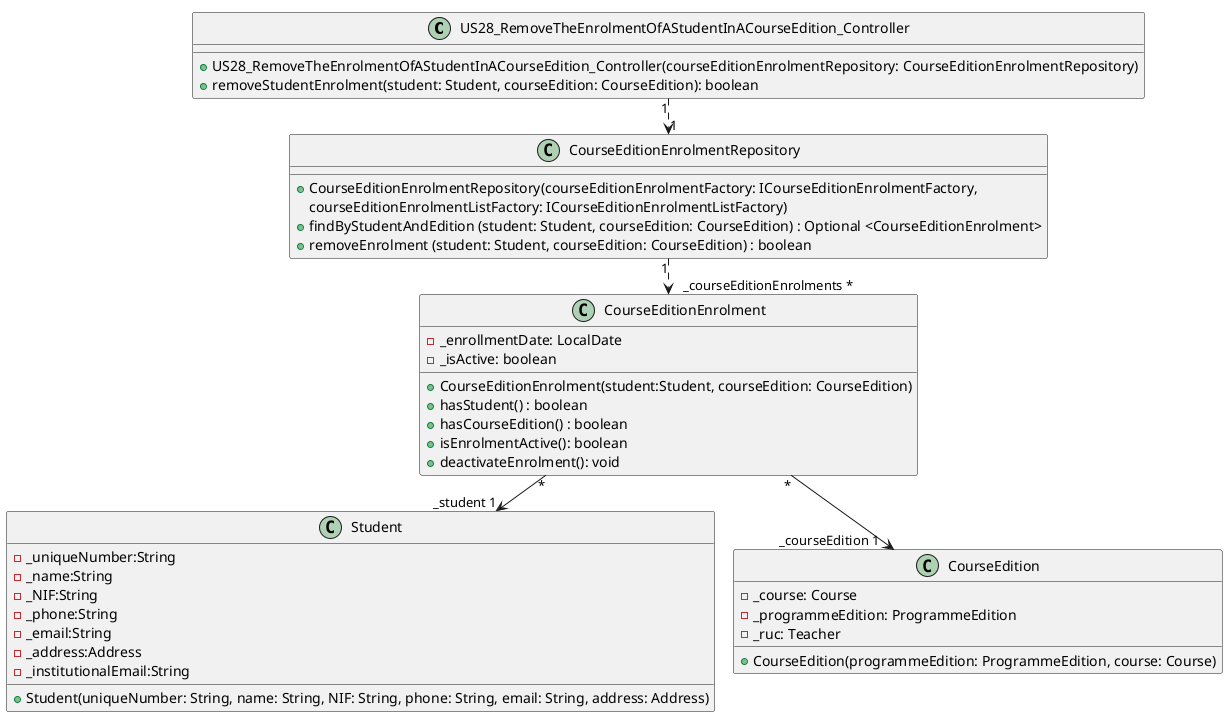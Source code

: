 @startuml
!pragma layout smetana

class US28_RemoveTheEnrolmentOfAStudentInACourseEdition_Controller {
    +US28_RemoveTheEnrolmentOfAStudentInACourseEdition_Controller(courseEditionEnrolmentRepository: CourseEditionEnrolmentRepository)
    +removeStudentEnrolment(student: Student, courseEdition: CourseEdition): boolean
}

class CourseEditionEnrolment {
    -_enrollmentDate: LocalDate
    -_isActive: boolean
    +CourseEditionEnrolment(student:Student, courseEdition: CourseEdition)
    +hasStudent() : boolean
    +hasCourseEdition() : boolean
    +isEnrolmentActive(): boolean
    +deactivateEnrolment(): void
}

class CourseEditionEnrolmentRepository {
     +CourseEditionEnrolmentRepository(courseEditionEnrolmentFactory: ICourseEditionEnrolmentFactory,
        courseEditionEnrolmentListFactory: ICourseEditionEnrolmentListFactory)
    +findByStudentAndEdition (student: Student, courseEdition: CourseEdition) : Optional <CourseEditionEnrolment>
    +removeEnrolment (student: Student, courseEdition: CourseEdition) : boolean
}

class Student {
    -_uniqueNumber:String
    -_name:String
    -_NIF:String
    -_phone:String
    -_email:String
    -_address:Address
    -_institutionalEmail:String
    +Student(uniqueNumber: String, name: String, NIF: String, phone: String, email: String, address: Address)
}

class CourseEdition {
    -_course: Course
    -_programmeEdition: ProgrammeEdition
    -_ruc: Teacher
    +CourseEdition(programmeEdition: ProgrammeEdition, course: Course)
}



CourseEditionEnrolment "*" --> "_student 1" Student
CourseEditionEnrolment "*" --> "_courseEdition 1    " CourseEdition
CourseEditionEnrolmentRepository"1"..> "    _courseEditionEnrolments *  "CourseEditionEnrolment
US28_RemoveTheEnrolmentOfAStudentInACourseEdition_Controller "1" ..> "1 " CourseEditionEnrolmentRepository

@enduml
